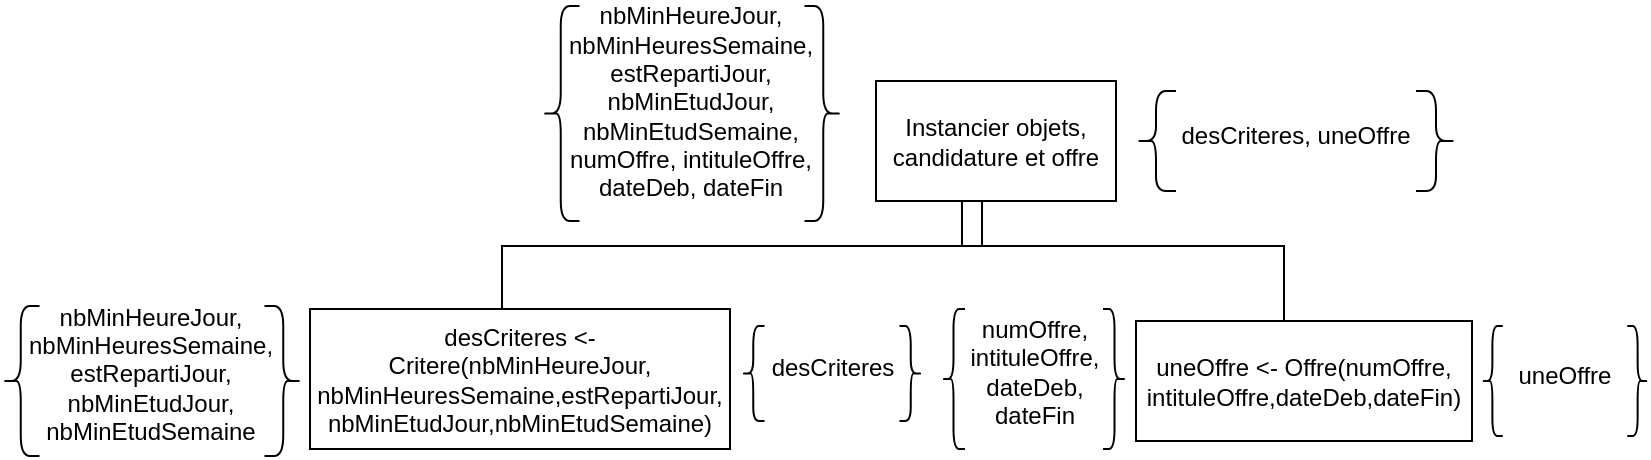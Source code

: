 <mxfile version="22.0.8" type="onedrive">
  <diagram name="Page-1" id="l_F9oZlIMU-w2mubmISf">
    <mxGraphModel grid="1" page="1" gridSize="10" guides="1" tooltips="1" connect="1" arrows="1" fold="1" pageScale="1" pageWidth="827" pageHeight="1169" math="0" shadow="0">
      <root>
        <mxCell id="0" />
        <mxCell id="1" parent="0" />
        <mxCell id="-uM6iKHwU0ikcighg0BK-11" style="edgeStyle=orthogonalEdgeStyle;rounded=0;orthogonalLoop=1;jettySize=auto;html=1;exitX=0.5;exitY=1;exitDx=0;exitDy=0;entryX=0.5;entryY=0;entryDx=0;entryDy=0;endArrow=none;endFill=0;" edge="1" parent="1" source="-uM6iKHwU0ikcighg0BK-1" target="-uM6iKHwU0ikcighg0BK-10">
          <mxGeometry relative="1" as="geometry">
            <Array as="points">
              <mxPoint x="430" y="170" />
              <mxPoint x="190" y="170" />
              <mxPoint x="190" y="201" />
            </Array>
          </mxGeometry>
        </mxCell>
        <mxCell id="-uM6iKHwU0ikcighg0BK-21" style="edgeStyle=orthogonalEdgeStyle;rounded=0;orthogonalLoop=1;jettySize=auto;html=1;exitX=0.5;exitY=1;exitDx=0;exitDy=0;entryX=0.5;entryY=0;entryDx=0;entryDy=0;endArrow=none;endFill=0;" edge="1" parent="1" source="-uM6iKHwU0ikcighg0BK-1" target="-uM6iKHwU0ikcighg0BK-16">
          <mxGeometry relative="1" as="geometry">
            <Array as="points">
              <mxPoint x="420" y="130" />
              <mxPoint x="420" y="170" />
              <mxPoint x="581" y="170" />
              <mxPoint x="581" y="208" />
            </Array>
          </mxGeometry>
        </mxCell>
        <mxCell id="-uM6iKHwU0ikcighg0BK-1" value="Instancier objets, candidature et offre" style="rounded=0;whiteSpace=wrap;html=1;" vertex="1" parent="1">
          <mxGeometry x="377" y="87.5" width="120" height="60" as="geometry" />
        </mxCell>
        <mxCell id="-uM6iKHwU0ikcighg0BK-6" value="" style="group" connectable="0" vertex="1" parent="1">
          <mxGeometry x="507" y="92.5" width="160" height="50" as="geometry" />
        </mxCell>
        <mxCell id="-uM6iKHwU0ikcighg0BK-7" value="desCriteres, uneOffre" style="text;html=1;strokeColor=none;fillColor=none;align=center;verticalAlign=middle;whiteSpace=wrap;rounded=0;" vertex="1" parent="-uM6iKHwU0ikcighg0BK-6">
          <mxGeometry x="10" y="5" width="140" height="35" as="geometry" />
        </mxCell>
        <mxCell id="-uM6iKHwU0ikcighg0BK-8" value="" style="shape=curlyBracket;whiteSpace=wrap;html=1;rounded=1;labelPosition=left;verticalLabelPosition=middle;align=right;verticalAlign=middle;" vertex="1" parent="-uM6iKHwU0ikcighg0BK-6">
          <mxGeometry width="20" height="50" as="geometry" />
        </mxCell>
        <mxCell id="-uM6iKHwU0ikcighg0BK-9" value="" style="shape=curlyBracket;whiteSpace=wrap;html=1;rounded=1;flipH=1;labelPosition=right;verticalLabelPosition=middle;align=left;verticalAlign=middle;" vertex="1" parent="-uM6iKHwU0ikcighg0BK-6">
          <mxGeometry x="140" width="20" height="50" as="geometry" />
        </mxCell>
        <mxCell id="-uM6iKHwU0ikcighg0BK-10" value="desCriteres &amp;lt;- Critere(nbMinHeureJour, nbMinHeuresSemaine,estRepartiJour,&lt;br style=&quot;border-color: var(--border-color);&quot;&gt;nbMinEtudJour,nbMinEtudSemaine)" style="rounded=0;whiteSpace=wrap;html=1;" vertex="1" parent="1">
          <mxGeometry x="94" y="201.5" width="210" height="70" as="geometry" />
        </mxCell>
        <mxCell id="-uM6iKHwU0ikcighg0BK-16" value="uneOffre &amp;lt;- Offre(numOffre,&lt;br&gt;intituleOffre,dateDeb,dateFin)" style="rounded=0;whiteSpace=wrap;html=1;" vertex="1" parent="1">
          <mxGeometry x="507" y="207.5" width="168" height="60" as="geometry" />
        </mxCell>
        <mxCell id="-uM6iKHwU0ikcighg0BK-23" value="" style="group" connectable="0" vertex="1" parent="1">
          <mxGeometry x="310" y="210" width="90" height="47.5" as="geometry" />
        </mxCell>
        <mxCell id="-uM6iKHwU0ikcighg0BK-24" value="desCriteres" style="text;html=1;strokeColor=none;fillColor=none;align=center;verticalAlign=middle;whiteSpace=wrap;rounded=0;" vertex="1" parent="-uM6iKHwU0ikcighg0BK-23">
          <mxGeometry x="5.625" y="4.75" width="78.75" height="33.25" as="geometry" />
        </mxCell>
        <mxCell id="-uM6iKHwU0ikcighg0BK-25" value="" style="shape=curlyBracket;whiteSpace=wrap;html=1;rounded=1;labelPosition=left;verticalLabelPosition=middle;align=right;verticalAlign=middle;" vertex="1" parent="-uM6iKHwU0ikcighg0BK-23">
          <mxGeometry width="11.25" height="47.5" as="geometry" />
        </mxCell>
        <mxCell id="-uM6iKHwU0ikcighg0BK-26" value="" style="shape=curlyBracket;whiteSpace=wrap;html=1;rounded=1;flipH=1;labelPosition=right;verticalLabelPosition=middle;align=left;verticalAlign=middle;" vertex="1" parent="-uM6iKHwU0ikcighg0BK-23">
          <mxGeometry x="78.75" width="11.25" height="47.5" as="geometry" />
        </mxCell>
        <mxCell id="-uM6iKHwU0ikcighg0BK-27" value="" style="group" connectable="0" vertex="1" parent="1">
          <mxGeometry x="410" y="201.5" width="92" height="70" as="geometry" />
        </mxCell>
        <mxCell id="-uM6iKHwU0ikcighg0BK-28" value="numOffre,&lt;br style=&quot;border-color: var(--border-color);&quot;&gt;intituleOffre,&lt;br&gt;dateDeb, dateFin" style="text;html=1;strokeColor=none;fillColor=none;align=center;verticalAlign=middle;whiteSpace=wrap;rounded=0;" vertex="1" parent="-uM6iKHwU0ikcighg0BK-27">
          <mxGeometry x="5.75" y="7" width="80.5" height="49" as="geometry" />
        </mxCell>
        <mxCell id="-uM6iKHwU0ikcighg0BK-29" value="" style="shape=curlyBracket;whiteSpace=wrap;html=1;rounded=1;labelPosition=left;verticalLabelPosition=middle;align=right;verticalAlign=middle;" vertex="1" parent="-uM6iKHwU0ikcighg0BK-27">
          <mxGeometry width="11.5" height="70" as="geometry" />
        </mxCell>
        <mxCell id="-uM6iKHwU0ikcighg0BK-30" value="" style="shape=curlyBracket;whiteSpace=wrap;html=1;rounded=1;flipH=1;labelPosition=right;verticalLabelPosition=middle;align=left;verticalAlign=middle;" vertex="1" parent="-uM6iKHwU0ikcighg0BK-27">
          <mxGeometry x="80.5" width="11.5" height="70" as="geometry" />
        </mxCell>
        <mxCell id="-uM6iKHwU0ikcighg0BK-31" value="" style="group" connectable="0" vertex="1" parent="1">
          <mxGeometry x="680" y="210" width="83" height="55" as="geometry" />
        </mxCell>
        <mxCell id="-uM6iKHwU0ikcighg0BK-32" value="uneOffre" style="text;html=1;strokeColor=none;fillColor=none;align=center;verticalAlign=middle;whiteSpace=wrap;rounded=0;" vertex="1" parent="-uM6iKHwU0ikcighg0BK-31">
          <mxGeometry x="5.188" y="5.5" width="72.625" height="38.5" as="geometry" />
        </mxCell>
        <mxCell id="-uM6iKHwU0ikcighg0BK-33" value="" style="shape=curlyBracket;whiteSpace=wrap;html=1;rounded=1;labelPosition=left;verticalLabelPosition=middle;align=right;verticalAlign=middle;" vertex="1" parent="-uM6iKHwU0ikcighg0BK-31">
          <mxGeometry width="10.375" height="55.0" as="geometry" />
        </mxCell>
        <mxCell id="-uM6iKHwU0ikcighg0BK-34" value="" style="shape=curlyBracket;whiteSpace=wrap;html=1;rounded=1;flipH=1;labelPosition=right;verticalLabelPosition=middle;align=left;verticalAlign=middle;" vertex="1" parent="-uM6iKHwU0ikcighg0BK-31">
          <mxGeometry x="72.625" width="10.375" height="55.0" as="geometry" />
        </mxCell>
        <mxCell id="-uM6iKHwU0ikcighg0BK-17" value="" style="group" connectable="0" vertex="1" parent="1">
          <mxGeometry x="-60" y="200" width="150" height="75" as="geometry" />
        </mxCell>
        <mxCell id="-uM6iKHwU0ikcighg0BK-18" value="nbMinHeureJour, nbMinHeuresSemaine, estRepartiJour,&lt;br&gt;nbMinEtudJour,&lt;br&gt;nbMinEtudSemaine" style="text;html=1;strokeColor=none;fillColor=none;align=center;verticalAlign=middle;whiteSpace=wrap;rounded=0;" vertex="1" parent="-uM6iKHwU0ikcighg0BK-17">
          <mxGeometry x="9.375" y="7.5" width="131.25" height="52.5" as="geometry" />
        </mxCell>
        <mxCell id="-uM6iKHwU0ikcighg0BK-19" value="" style="shape=curlyBracket;whiteSpace=wrap;html=1;rounded=1;labelPosition=left;verticalLabelPosition=middle;align=right;verticalAlign=middle;" vertex="1" parent="-uM6iKHwU0ikcighg0BK-17">
          <mxGeometry width="18.75" height="75" as="geometry" />
        </mxCell>
        <mxCell id="-uM6iKHwU0ikcighg0BK-20" value="" style="shape=curlyBracket;whiteSpace=wrap;html=1;rounded=1;flipH=1;labelPosition=right;verticalLabelPosition=middle;align=left;verticalAlign=middle;" vertex="1" parent="-uM6iKHwU0ikcighg0BK-17">
          <mxGeometry x="131.25" width="18.75" height="75" as="geometry" />
        </mxCell>
        <mxCell id="-uM6iKHwU0ikcighg0BK-36" value="" style="group" connectable="0" vertex="1" parent="1">
          <mxGeometry x="210" y="50" width="150" height="107.5" as="geometry" />
        </mxCell>
        <mxCell id="-uM6iKHwU0ikcighg0BK-37" value="nbMinHeureJour, nbMinHeuresSemaine, estRepartiJour,&lt;br&gt;nbMinEtudJour,&lt;br&gt;nbMinEtudSemaine, numOffre, intituleOffre,&lt;br style=&quot;border-color: var(--border-color);&quot;&gt;dateDeb, dateFin" style="text;html=1;strokeColor=none;fillColor=none;align=center;verticalAlign=middle;whiteSpace=wrap;rounded=0;" vertex="1" parent="-uM6iKHwU0ikcighg0BK-36">
          <mxGeometry x="9.375" y="10.75" width="131.25" height="75.25" as="geometry" />
        </mxCell>
        <mxCell id="-uM6iKHwU0ikcighg0BK-38" value="" style="shape=curlyBracket;whiteSpace=wrap;html=1;rounded=1;labelPosition=left;verticalLabelPosition=middle;align=right;verticalAlign=middle;" vertex="1" parent="-uM6iKHwU0ikcighg0BK-36">
          <mxGeometry width="18.75" height="107.5" as="geometry" />
        </mxCell>
        <mxCell id="-uM6iKHwU0ikcighg0BK-39" value="" style="shape=curlyBracket;whiteSpace=wrap;html=1;rounded=1;flipH=1;labelPosition=right;verticalLabelPosition=middle;align=left;verticalAlign=middle;" vertex="1" parent="-uM6iKHwU0ikcighg0BK-36">
          <mxGeometry x="131.25" width="18.75" height="107.5" as="geometry" />
        </mxCell>
      </root>
    </mxGraphModel>
  </diagram>
</mxfile>
